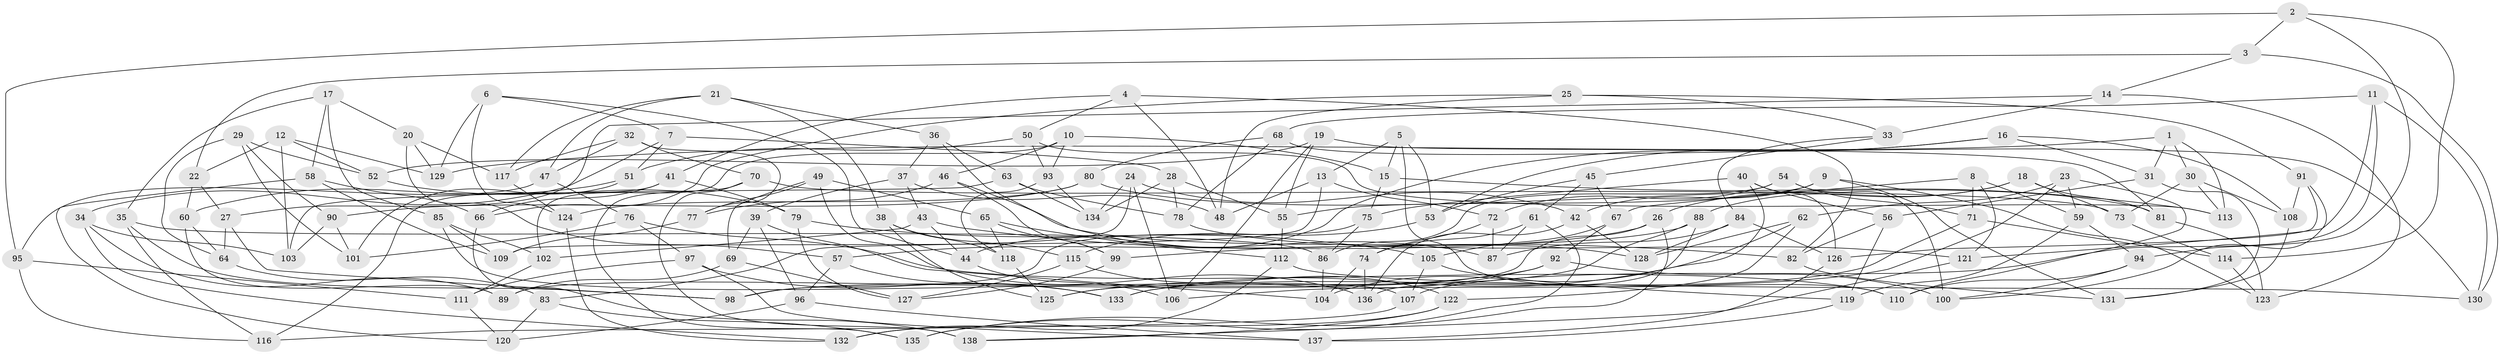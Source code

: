// coarse degree distribution, {3: 0.17073170731707318, 5: 0.17073170731707318, 4: 0.36585365853658536, 12: 0.024390243902439025, 8: 0.07317073170731707, 7: 0.04878048780487805, 15: 0.024390243902439025, 9: 0.024390243902439025, 10: 0.024390243902439025, 11: 0.024390243902439025, 13: 0.024390243902439025, 6: 0.024390243902439025}
// Generated by graph-tools (version 1.1) at 2025/02/03/04/25 22:02:53]
// undirected, 138 vertices, 276 edges
graph export_dot {
graph [start="1"]
  node [color=gray90,style=filled];
  1;
  2;
  3;
  4;
  5;
  6;
  7;
  8;
  9;
  10;
  11;
  12;
  13;
  14;
  15;
  16;
  17;
  18;
  19;
  20;
  21;
  22;
  23;
  24;
  25;
  26;
  27;
  28;
  29;
  30;
  31;
  32;
  33;
  34;
  35;
  36;
  37;
  38;
  39;
  40;
  41;
  42;
  43;
  44;
  45;
  46;
  47;
  48;
  49;
  50;
  51;
  52;
  53;
  54;
  55;
  56;
  57;
  58;
  59;
  60;
  61;
  62;
  63;
  64;
  65;
  66;
  67;
  68;
  69;
  70;
  71;
  72;
  73;
  74;
  75;
  76;
  77;
  78;
  79;
  80;
  81;
  82;
  83;
  84;
  85;
  86;
  87;
  88;
  89;
  90;
  91;
  92;
  93;
  94;
  95;
  96;
  97;
  98;
  99;
  100;
  101;
  102;
  103;
  104;
  105;
  106;
  107;
  108;
  109;
  110;
  111;
  112;
  113;
  114;
  115;
  116;
  117;
  118;
  119;
  120;
  121;
  122;
  123;
  124;
  125;
  126;
  127;
  128;
  129;
  130;
  131;
  132;
  133;
  134;
  135;
  136;
  137;
  138;
  1 -- 31;
  1 -- 113;
  1 -- 30;
  1 -- 129;
  2 -- 94;
  2 -- 95;
  2 -- 114;
  2 -- 3;
  3 -- 14;
  3 -- 22;
  3 -- 130;
  4 -- 41;
  4 -- 82;
  4 -- 50;
  4 -- 48;
  5 -- 53;
  5 -- 110;
  5 -- 15;
  5 -- 13;
  6 -- 7;
  6 -- 44;
  6 -- 124;
  6 -- 129;
  7 -- 51;
  7 -- 34;
  7 -- 28;
  8 -- 71;
  8 -- 67;
  8 -- 121;
  8 -- 59;
  9 -- 42;
  9 -- 55;
  9 -- 131;
  9 -- 123;
  10 -- 15;
  10 -- 102;
  10 -- 46;
  10 -- 93;
  11 -- 130;
  11 -- 68;
  11 -- 121;
  11 -- 107;
  12 -- 129;
  12 -- 22;
  12 -- 52;
  12 -- 103;
  13 -- 48;
  13 -- 109;
  13 -- 72;
  14 -- 27;
  14 -- 33;
  14 -- 123;
  15 -- 75;
  15 -- 113;
  16 -- 108;
  16 -- 31;
  16 -- 44;
  16 -- 53;
  17 -- 58;
  17 -- 85;
  17 -- 20;
  17 -- 35;
  18 -- 73;
  18 -- 88;
  18 -- 81;
  18 -- 26;
  19 -- 52;
  19 -- 55;
  19 -- 106;
  19 -- 81;
  20 -- 129;
  20 -- 57;
  20 -- 117;
  21 -- 47;
  21 -- 117;
  21 -- 36;
  21 -- 38;
  22 -- 60;
  22 -- 27;
  23 -- 110;
  23 -- 59;
  23 -- 62;
  23 -- 106;
  24 -- 42;
  24 -- 83;
  24 -- 106;
  24 -- 134;
  25 -- 66;
  25 -- 48;
  25 -- 33;
  25 -- 91;
  26 -- 89;
  26 -- 57;
  26 -- 135;
  27 -- 98;
  27 -- 64;
  28 -- 55;
  28 -- 78;
  28 -- 134;
  29 -- 101;
  29 -- 52;
  29 -- 64;
  29 -- 90;
  30 -- 113;
  30 -- 108;
  30 -- 73;
  31 -- 56;
  31 -- 131;
  32 -- 47;
  32 -- 70;
  32 -- 77;
  32 -- 117;
  33 -- 45;
  33 -- 84;
  34 -- 89;
  34 -- 103;
  34 -- 132;
  35 -- 116;
  35 -- 98;
  35 -- 86;
  36 -- 87;
  36 -- 37;
  36 -- 63;
  37 -- 43;
  37 -- 39;
  37 -- 48;
  38 -- 125;
  38 -- 118;
  38 -- 115;
  39 -- 69;
  39 -- 96;
  39 -- 104;
  40 -- 126;
  40 -- 75;
  40 -- 56;
  40 -- 104;
  41 -- 79;
  41 -- 116;
  41 -- 66;
  42 -- 128;
  42 -- 136;
  43 -- 82;
  43 -- 44;
  43 -- 102;
  44 -- 106;
  45 -- 61;
  45 -- 67;
  45 -- 53;
  46 -- 77;
  46 -- 128;
  46 -- 99;
  47 -- 95;
  47 -- 76;
  49 -- 136;
  49 -- 69;
  49 -- 77;
  49 -- 65;
  50 -- 113;
  50 -- 51;
  50 -- 93;
  51 -- 101;
  51 -- 60;
  52 -- 79;
  53 -- 115;
  54 -- 86;
  54 -- 71;
  54 -- 100;
  54 -- 72;
  55 -- 112;
  56 -- 82;
  56 -- 119;
  57 -- 96;
  57 -- 133;
  58 -- 120;
  58 -- 66;
  58 -- 109;
  59 -- 119;
  59 -- 94;
  60 -- 89;
  60 -- 64;
  61 -- 135;
  61 -- 74;
  61 -- 87;
  62 -- 128;
  62 -- 133;
  62 -- 122;
  63 -- 78;
  63 -- 134;
  63 -- 103;
  64 -- 83;
  65 -- 118;
  65 -- 112;
  65 -- 99;
  66 -- 138;
  67 -- 105;
  67 -- 92;
  68 -- 78;
  68 -- 80;
  68 -- 130;
  69 -- 127;
  69 -- 89;
  70 -- 135;
  70 -- 138;
  70 -- 73;
  71 -- 133;
  71 -- 114;
  72 -- 87;
  72 -- 74;
  73 -- 114;
  74 -- 104;
  74 -- 136;
  75 -- 98;
  75 -- 86;
  76 -- 97;
  76 -- 110;
  76 -- 101;
  77 -- 109;
  78 -- 121;
  79 -- 105;
  79 -- 127;
  80 -- 90;
  80 -- 124;
  80 -- 81;
  81 -- 123;
  82 -- 131;
  83 -- 135;
  83 -- 120;
  84 -- 87;
  84 -- 126;
  84 -- 128;
  85 -- 107;
  85 -- 102;
  85 -- 109;
  86 -- 104;
  88 -- 136;
  88 -- 125;
  88 -- 99;
  90 -- 101;
  90 -- 103;
  91 -- 126;
  91 -- 108;
  91 -- 100;
  92 -- 98;
  92 -- 125;
  92 -- 100;
  93 -- 134;
  93 -- 118;
  94 -- 110;
  94 -- 100;
  95 -- 111;
  95 -- 116;
  96 -- 120;
  96 -- 137;
  97 -- 137;
  97 -- 133;
  97 -- 111;
  99 -- 127;
  102 -- 111;
  105 -- 107;
  105 -- 119;
  107 -- 116;
  108 -- 131;
  111 -- 120;
  112 -- 132;
  112 -- 130;
  114 -- 123;
  115 -- 127;
  115 -- 122;
  117 -- 124;
  118 -- 125;
  119 -- 137;
  121 -- 138;
  122 -- 138;
  122 -- 132;
  124 -- 132;
  126 -- 137;
}
